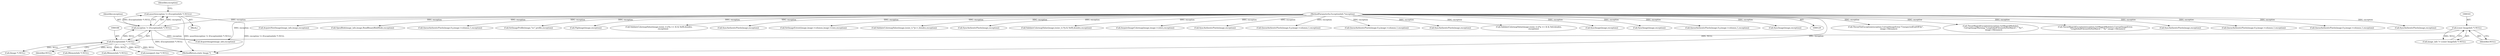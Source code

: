 digraph "0_ImageMagick_fe3066122ef72c82415811d25e9e3fad622c0a99@API" {
"1000184" [label="(Call,assert(exception != (ExceptionInfo *) NULL))"];
"1000185" [label="(Call,exception != (ExceptionInfo *) NULL)"];
"1000131" [label="(MethodParameterIn,ExceptionInfo *exception)"];
"1000187" [label="(Call,(ExceptionInfo *) NULL)"];
"1000160" [label="(Call,(const ImageInfo *) NULL)"];
"1000187" [label="(Call,(ExceptionInfo *) NULL)"];
"1003797" [label="(Call,ThrowFileException(exception,CorruptImageError,\"UnexpectedEndOfFile\",\n          image->filename))"];
"1001205" [label="(Call,ThrowMagickException(exception,GetMagickModule(),\n          CorruptImageWarning,\"LengthAndFilesizeDoNotMatch\",\"`%s'\",\n          image->filename))"];
"1001184" [label="(Call,ThrowMagickException(exception,GetMagickModule(),CorruptImageError,\n        \"LengthAndFilesizeDoNotMatch\",\"`%s'\",image->filename))"];
"1002752" [label="(Call,SyncAuthenticPixels(image,exception))"];
"1002842" [label="(Call,QueueAuthenticPixels(image,0,y,image->columns,1,exception))"];
"1001600" [label="(Call,(unsigned char *) NULL)"];
"1002441" [label="(Call,QueueAuthenticPixels(image,0,y,image->columns,1,exception))"];
"1003261" [label="(Call,SyncAuthenticPixels(image,exception))"];
"1004052" [label="(Call,AcquireNextImage(image_info,image,exception))"];
"1000203" [label="(Call,OpenBlob(image_info,image,ReadBinaryBlobMode,exception))"];
"1003522" [label="(Call,QueueAuthenticPixels(image,0,y,image->columns,1,exception))"];
"1000162" [label="(Identifier,NULL)"];
"1003975" [label="(Call,SetImageProfile(image,\"icc\",profile,exception))"];
"1003815" [label="(Call,FlipImage(image,exception))"];
"1000218" [label="(Call,(Image *) NULL)"];
"1002665" [label="(Call,ValidateColormapValue(image,(ssize_t) ((*p >> 4) & 0x0f),&index,\n              exception))"];
"1003414" [label="(Call,SyncAuthenticPixels(image,exception))"];
"1001528" [label="(Call,SetImageExtent(image,image->columns,image->rows,exception))"];
"1004108" [label="(MethodReturn,static Image *)"];
"1000158" [label="(Call,image_info != (const ImageInfo *) NULL)"];
"1002872" [label="(Call,ValidateColormapValue(image,(ssize_t) *p++,&index,exception))"];
"1003727" [label="(Call,SyncAuthenticPixels(image,exception))"];
"1000189" [label="(Identifier,NULL)"];
"1001932" [label="(Call,(MemoryInfo *) NULL)"];
"1000160" [label="(Call,(const ImageInfo *) NULL)"];
"1002686" [label="(Call,ValidateColormapValue(image,(ssize_t) (*p & 0x0f),&index,exception))"];
"1001572" [label="(Call,AcquireImageColormap(image,image->colors,exception))"];
"1002559" [label="(Call,SyncAuthenticPixels(image,exception))"];
"1000184" [label="(Call,assert(exception != (ExceptionInfo *) NULL))"];
"1003353" [label="(Call,QueueAuthenticPixels(image,0,y,image->columns,1,exception))"];
"1003016" [label="(Call,QueueAuthenticPixels(image,0,y,image->columns,1,exception))"];
"1000131" [label="(MethodParameterIn,ExceptionInfo *exception)"];
"1002892" [label="(Call,SyncAuthenticPixels(image,exception))"];
"1002716" [label="(Call,ValidateColormapValue(image,(ssize_t) ((*p >> 4) & 0xf),&index,\n                exception))"];
"1000132" [label="(Block,)"];
"1000186" [label="(Identifier,exception)"];
"1002788" [label="(Call,SyncImage(image,exception))"];
"1000185" [label="(Call,exception != (ExceptionInfo *) NULL)"];
"1002595" [label="(Call,SyncImage(image,exception))"];
"1002632" [label="(Call,QueueAuthenticPixels(image,0,y,image->columns,1,exception))"];
"1002939" [label="(Call,SyncImage(image,exception))"];
"1000198" [label="(Call,AcquireImage(image_info,exception))"];
"1001863" [label="(Call,(MemoryInfo *) NULL)"];
"1000193" [label="(Identifier,exception)"];
"1000184" -> "1000132"  [label="AST: "];
"1000184" -> "1000185"  [label="CFG: "];
"1000185" -> "1000184"  [label="AST: "];
"1000193" -> "1000184"  [label="CFG: "];
"1000184" -> "1004108"  [label="DDG: exception != (ExceptionInfo *) NULL"];
"1000184" -> "1004108"  [label="DDG: assert(exception != (ExceptionInfo *) NULL)"];
"1000185" -> "1000184"  [label="DDG: exception"];
"1000185" -> "1000184"  [label="DDG: (ExceptionInfo *) NULL"];
"1000185" -> "1000187"  [label="CFG: "];
"1000186" -> "1000185"  [label="AST: "];
"1000187" -> "1000185"  [label="AST: "];
"1000185" -> "1004108"  [label="DDG: (ExceptionInfo *) NULL"];
"1000131" -> "1000185"  [label="DDG: exception"];
"1000187" -> "1000185"  [label="DDG: NULL"];
"1000185" -> "1000198"  [label="DDG: exception"];
"1000131" -> "1000129"  [label="AST: "];
"1000131" -> "1004108"  [label="DDG: exception"];
"1000131" -> "1000198"  [label="DDG: exception"];
"1000131" -> "1000203"  [label="DDG: exception"];
"1000131" -> "1001184"  [label="DDG: exception"];
"1000131" -> "1001205"  [label="DDG: exception"];
"1000131" -> "1001528"  [label="DDG: exception"];
"1000131" -> "1001572"  [label="DDG: exception"];
"1000131" -> "1002441"  [label="DDG: exception"];
"1000131" -> "1002559"  [label="DDG: exception"];
"1000131" -> "1002595"  [label="DDG: exception"];
"1000131" -> "1002632"  [label="DDG: exception"];
"1000131" -> "1002665"  [label="DDG: exception"];
"1000131" -> "1002686"  [label="DDG: exception"];
"1000131" -> "1002716"  [label="DDG: exception"];
"1000131" -> "1002752"  [label="DDG: exception"];
"1000131" -> "1002788"  [label="DDG: exception"];
"1000131" -> "1002842"  [label="DDG: exception"];
"1000131" -> "1002872"  [label="DDG: exception"];
"1000131" -> "1002892"  [label="DDG: exception"];
"1000131" -> "1002939"  [label="DDG: exception"];
"1000131" -> "1003016"  [label="DDG: exception"];
"1000131" -> "1003261"  [label="DDG: exception"];
"1000131" -> "1003353"  [label="DDG: exception"];
"1000131" -> "1003414"  [label="DDG: exception"];
"1000131" -> "1003522"  [label="DDG: exception"];
"1000131" -> "1003727"  [label="DDG: exception"];
"1000131" -> "1003797"  [label="DDG: exception"];
"1000131" -> "1003815"  [label="DDG: exception"];
"1000131" -> "1003975"  [label="DDG: exception"];
"1000131" -> "1004052"  [label="DDG: exception"];
"1000187" -> "1000189"  [label="CFG: "];
"1000188" -> "1000187"  [label="AST: "];
"1000189" -> "1000187"  [label="AST: "];
"1000187" -> "1004108"  [label="DDG: NULL"];
"1000160" -> "1000187"  [label="DDG: NULL"];
"1000187" -> "1000218"  [label="DDG: NULL"];
"1000187" -> "1001600"  [label="DDG: NULL"];
"1000187" -> "1001863"  [label="DDG: NULL"];
"1000187" -> "1001932"  [label="DDG: NULL"];
"1000160" -> "1000158"  [label="AST: "];
"1000160" -> "1000162"  [label="CFG: "];
"1000161" -> "1000160"  [label="AST: "];
"1000162" -> "1000160"  [label="AST: "];
"1000158" -> "1000160"  [label="CFG: "];
"1000160" -> "1000158"  [label="DDG: NULL"];
}
